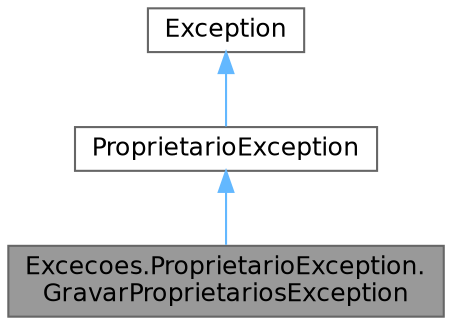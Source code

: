 digraph "Excecoes.ProprietarioException.GravarProprietariosException"
{
 // LATEX_PDF_SIZE
  bgcolor="transparent";
  edge [fontname=Helvetica,fontsize=12,labelfontname=Helvetica,labelfontsize=10];
  node [fontname=Helvetica,fontsize=12,shape=box,height=0.2,width=0.4];
  Node1 [id="Node000001",label="Excecoes.ProprietarioException.\lGravarProprietariosException",height=0.2,width=0.4,color="gray40", fillcolor="grey60", style="filled", fontcolor="black",tooltip="Exceção lançada ao ocorrer um erro durante a gravação de proprietários."];
  Node2 -> Node1 [id="edge1_Node000001_Node000002",dir="back",color="steelblue1",style="solid",tooltip=" "];
  Node2 [id="Node000002",label="ProprietarioException",height=0.2,width=0.4,color="gray40", fillcolor="white", style="filled",URL="$class_excecoes_1_1_proprietario_exception.html",tooltip="Exceção base para o domínio de Proprietário."];
  Node3 -> Node2 [id="edge2_Node000002_Node000003",dir="back",color="steelblue1",style="solid",tooltip=" "];
  Node3 [id="Node000003",label="Exception",height=0.2,width=0.4,color="gray40", fillcolor="white", style="filled",tooltip=" "];
}
